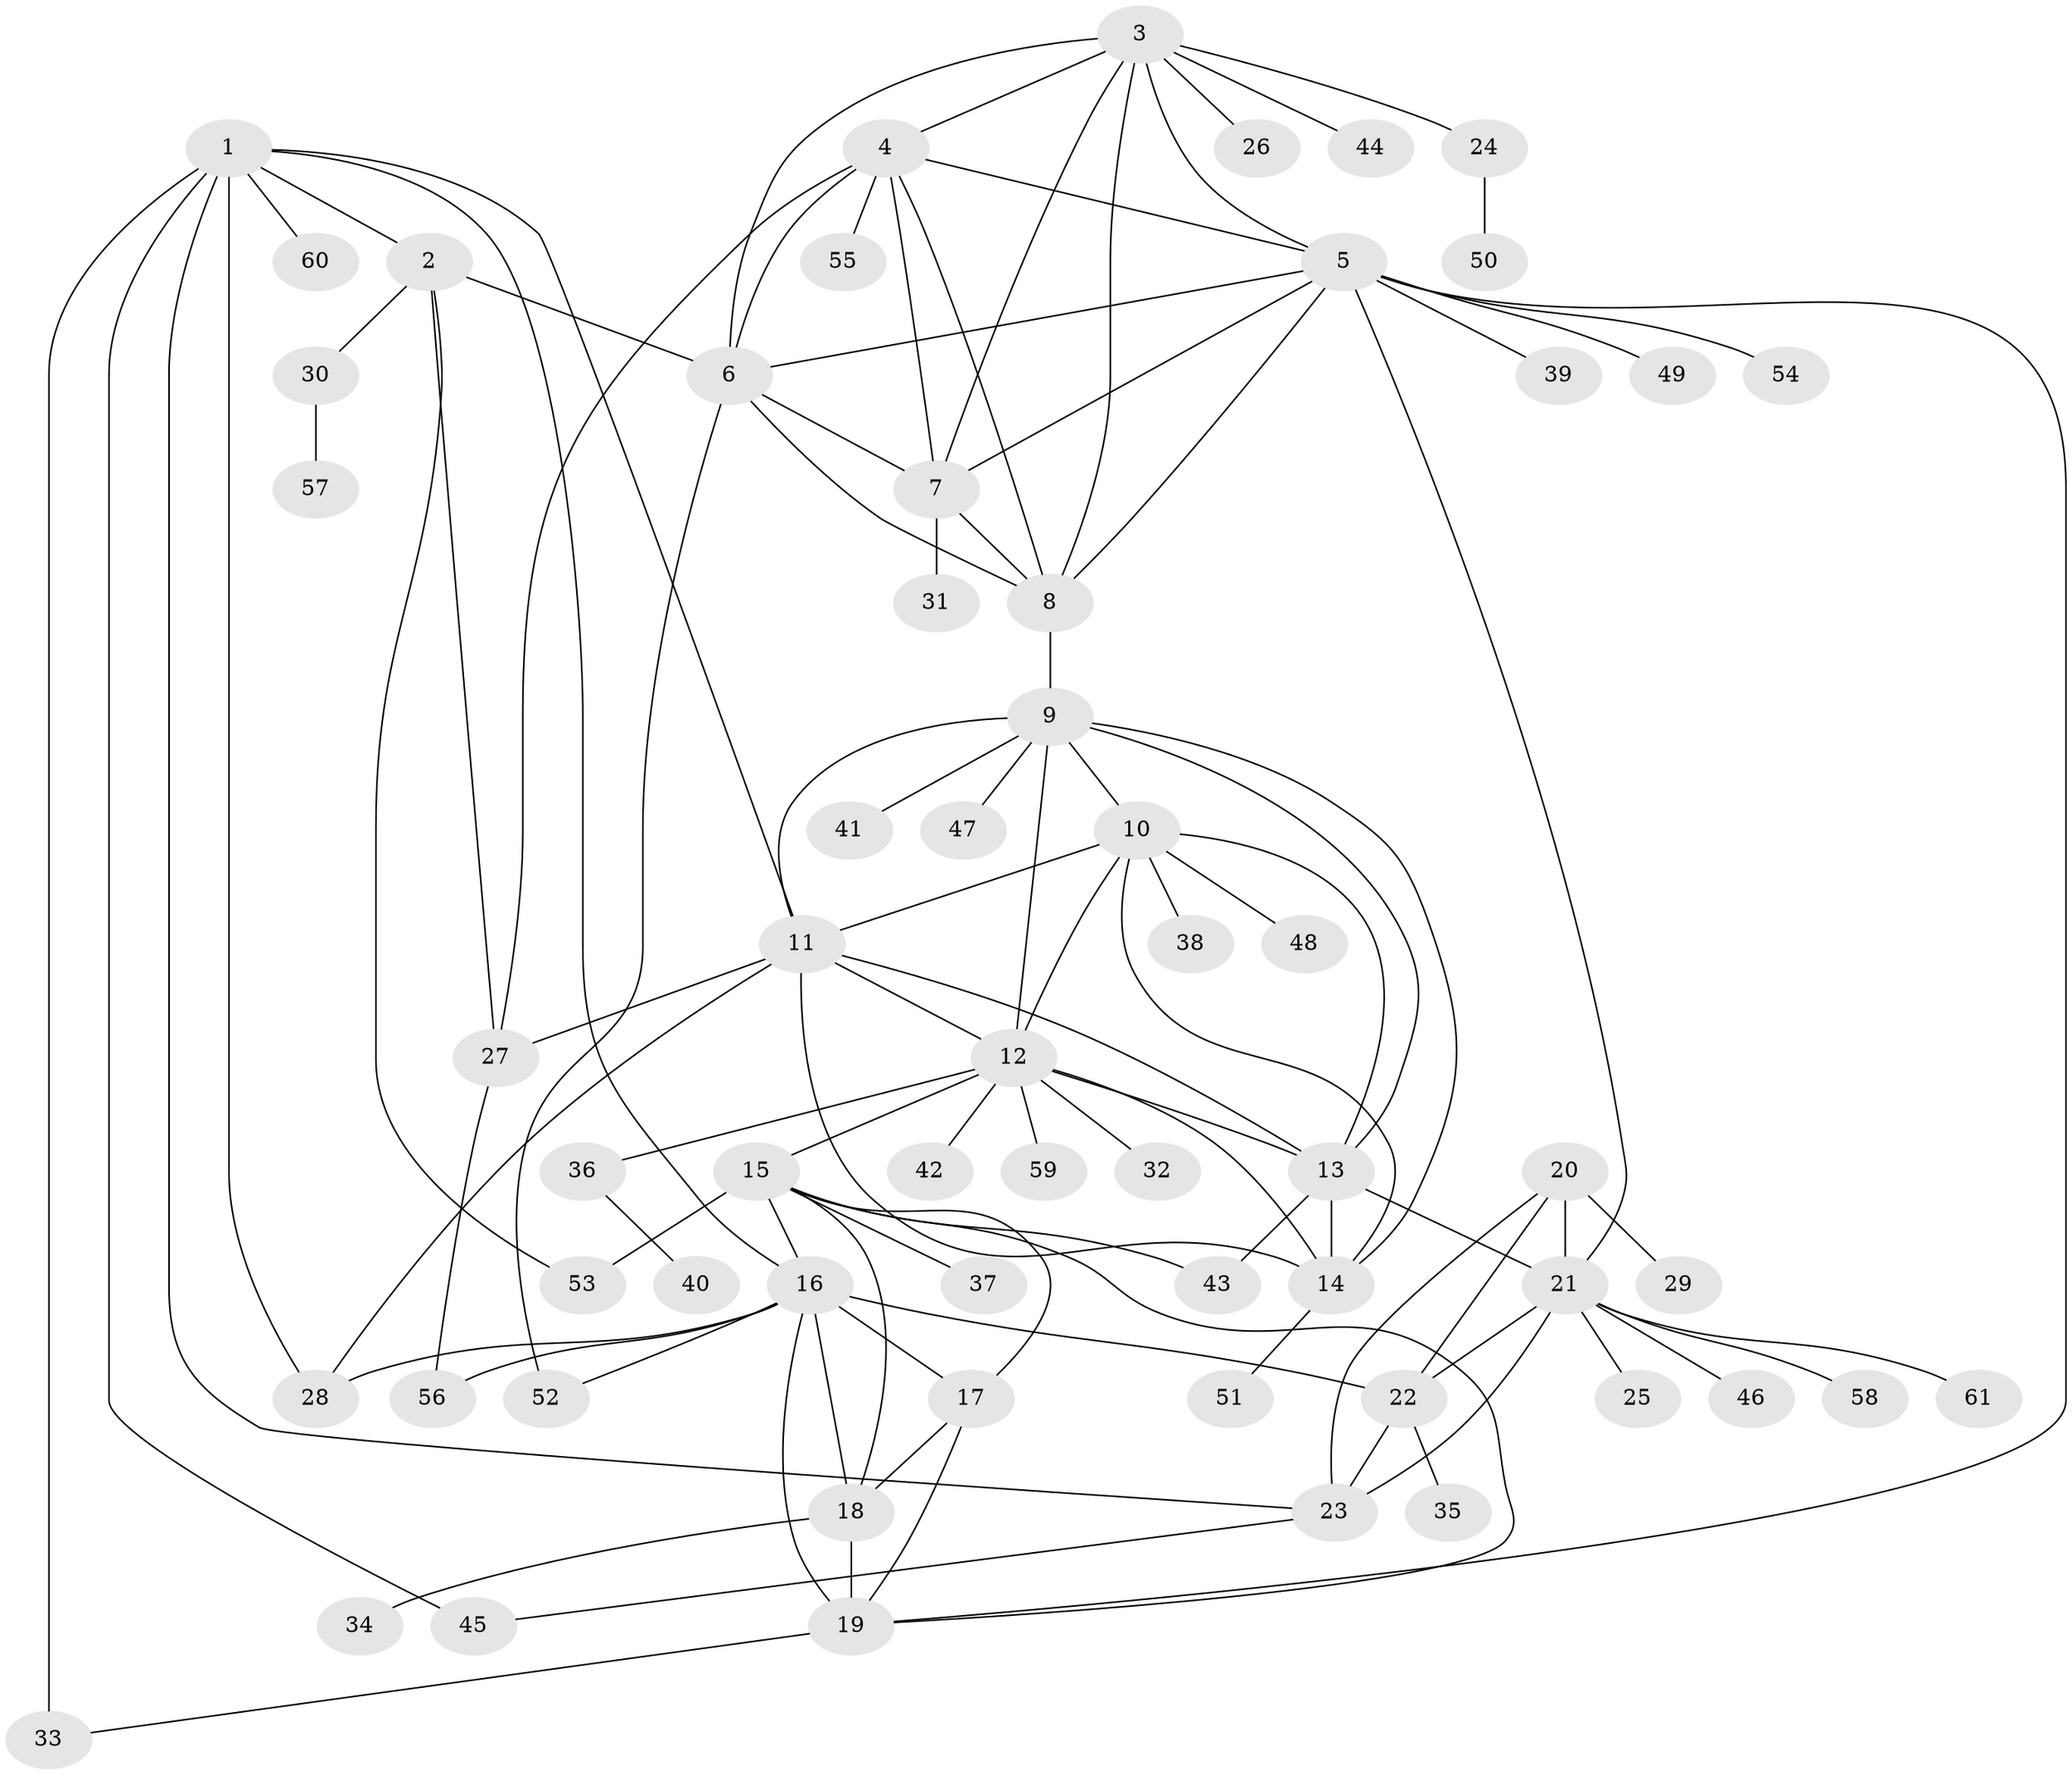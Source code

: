 // original degree distribution, {6: 0.03305785123966942, 10: 0.04132231404958678, 9: 0.05785123966942149, 11: 0.03305785123966942, 7: 0.04132231404958678, 8: 0.04132231404958678, 2: 0.1322314049586777, 1: 0.5785123966942148, 4: 0.008264462809917356, 3: 0.03305785123966942}
// Generated by graph-tools (version 1.1) at 2025/37/03/09/25 02:37:31]
// undirected, 61 vertices, 105 edges
graph export_dot {
graph [start="1"]
  node [color=gray90,style=filled];
  1;
  2;
  3;
  4;
  5;
  6;
  7;
  8;
  9;
  10;
  11;
  12;
  13;
  14;
  15;
  16;
  17;
  18;
  19;
  20;
  21;
  22;
  23;
  24;
  25;
  26;
  27;
  28;
  29;
  30;
  31;
  32;
  33;
  34;
  35;
  36;
  37;
  38;
  39;
  40;
  41;
  42;
  43;
  44;
  45;
  46;
  47;
  48;
  49;
  50;
  51;
  52;
  53;
  54;
  55;
  56;
  57;
  58;
  59;
  60;
  61;
  1 -- 2 [weight=5.0];
  1 -- 11 [weight=1.0];
  1 -- 16 [weight=1.0];
  1 -- 23 [weight=1.0];
  1 -- 28 [weight=1.0];
  1 -- 33 [weight=3.0];
  1 -- 45 [weight=4.0];
  1 -- 60 [weight=1.0];
  2 -- 6 [weight=1.0];
  2 -- 27 [weight=1.0];
  2 -- 30 [weight=1.0];
  2 -- 53 [weight=1.0];
  3 -- 4 [weight=1.0];
  3 -- 5 [weight=1.0];
  3 -- 6 [weight=1.0];
  3 -- 7 [weight=1.0];
  3 -- 8 [weight=1.0];
  3 -- 24 [weight=1.0];
  3 -- 26 [weight=1.0];
  3 -- 44 [weight=1.0];
  4 -- 5 [weight=1.0];
  4 -- 6 [weight=1.0];
  4 -- 7 [weight=1.0];
  4 -- 8 [weight=1.0];
  4 -- 27 [weight=2.0];
  4 -- 55 [weight=1.0];
  5 -- 6 [weight=1.0];
  5 -- 7 [weight=1.0];
  5 -- 8 [weight=1.0];
  5 -- 19 [weight=1.0];
  5 -- 21 [weight=1.0];
  5 -- 39 [weight=1.0];
  5 -- 49 [weight=1.0];
  5 -- 54 [weight=1.0];
  6 -- 7 [weight=1.0];
  6 -- 8 [weight=1.0];
  6 -- 52 [weight=3.0];
  7 -- 8 [weight=1.0];
  7 -- 31 [weight=4.0];
  8 -- 9 [weight=1.0];
  9 -- 10 [weight=1.0];
  9 -- 11 [weight=1.0];
  9 -- 12 [weight=1.0];
  9 -- 13 [weight=1.0];
  9 -- 14 [weight=1.0];
  9 -- 41 [weight=2.0];
  9 -- 47 [weight=1.0];
  10 -- 11 [weight=1.0];
  10 -- 12 [weight=1.0];
  10 -- 13 [weight=1.0];
  10 -- 14 [weight=1.0];
  10 -- 38 [weight=1.0];
  10 -- 48 [weight=1.0];
  11 -- 12 [weight=1.0];
  11 -- 13 [weight=1.0];
  11 -- 14 [weight=1.0];
  11 -- 27 [weight=1.0];
  11 -- 28 [weight=1.0];
  12 -- 13 [weight=1.0];
  12 -- 14 [weight=1.0];
  12 -- 15 [weight=1.0];
  12 -- 32 [weight=1.0];
  12 -- 36 [weight=1.0];
  12 -- 42 [weight=1.0];
  12 -- 59 [weight=1.0];
  13 -- 14 [weight=1.0];
  13 -- 21 [weight=1.0];
  13 -- 43 [weight=2.0];
  14 -- 51 [weight=3.0];
  15 -- 16 [weight=2.0];
  15 -- 17 [weight=1.0];
  15 -- 18 [weight=1.0];
  15 -- 19 [weight=1.0];
  15 -- 37 [weight=1.0];
  15 -- 43 [weight=1.0];
  15 -- 53 [weight=2.0];
  16 -- 17 [weight=3.0];
  16 -- 18 [weight=2.0];
  16 -- 19 [weight=2.0];
  16 -- 22 [weight=1.0];
  16 -- 28 [weight=1.0];
  16 -- 52 [weight=1.0];
  16 -- 56 [weight=1.0];
  17 -- 18 [weight=1.0];
  17 -- 19 [weight=1.0];
  18 -- 19 [weight=1.0];
  18 -- 34 [weight=3.0];
  19 -- 33 [weight=1.0];
  20 -- 21 [weight=3.0];
  20 -- 22 [weight=1.0];
  20 -- 23 [weight=1.0];
  20 -- 29 [weight=1.0];
  21 -- 22 [weight=3.0];
  21 -- 23 [weight=3.0];
  21 -- 25 [weight=1.0];
  21 -- 46 [weight=1.0];
  21 -- 58 [weight=1.0];
  21 -- 61 [weight=1.0];
  22 -- 23 [weight=1.0];
  22 -- 35 [weight=1.0];
  23 -- 45 [weight=1.0];
  24 -- 50 [weight=1.0];
  27 -- 56 [weight=1.0];
  30 -- 57 [weight=1.0];
  36 -- 40 [weight=1.0];
}
